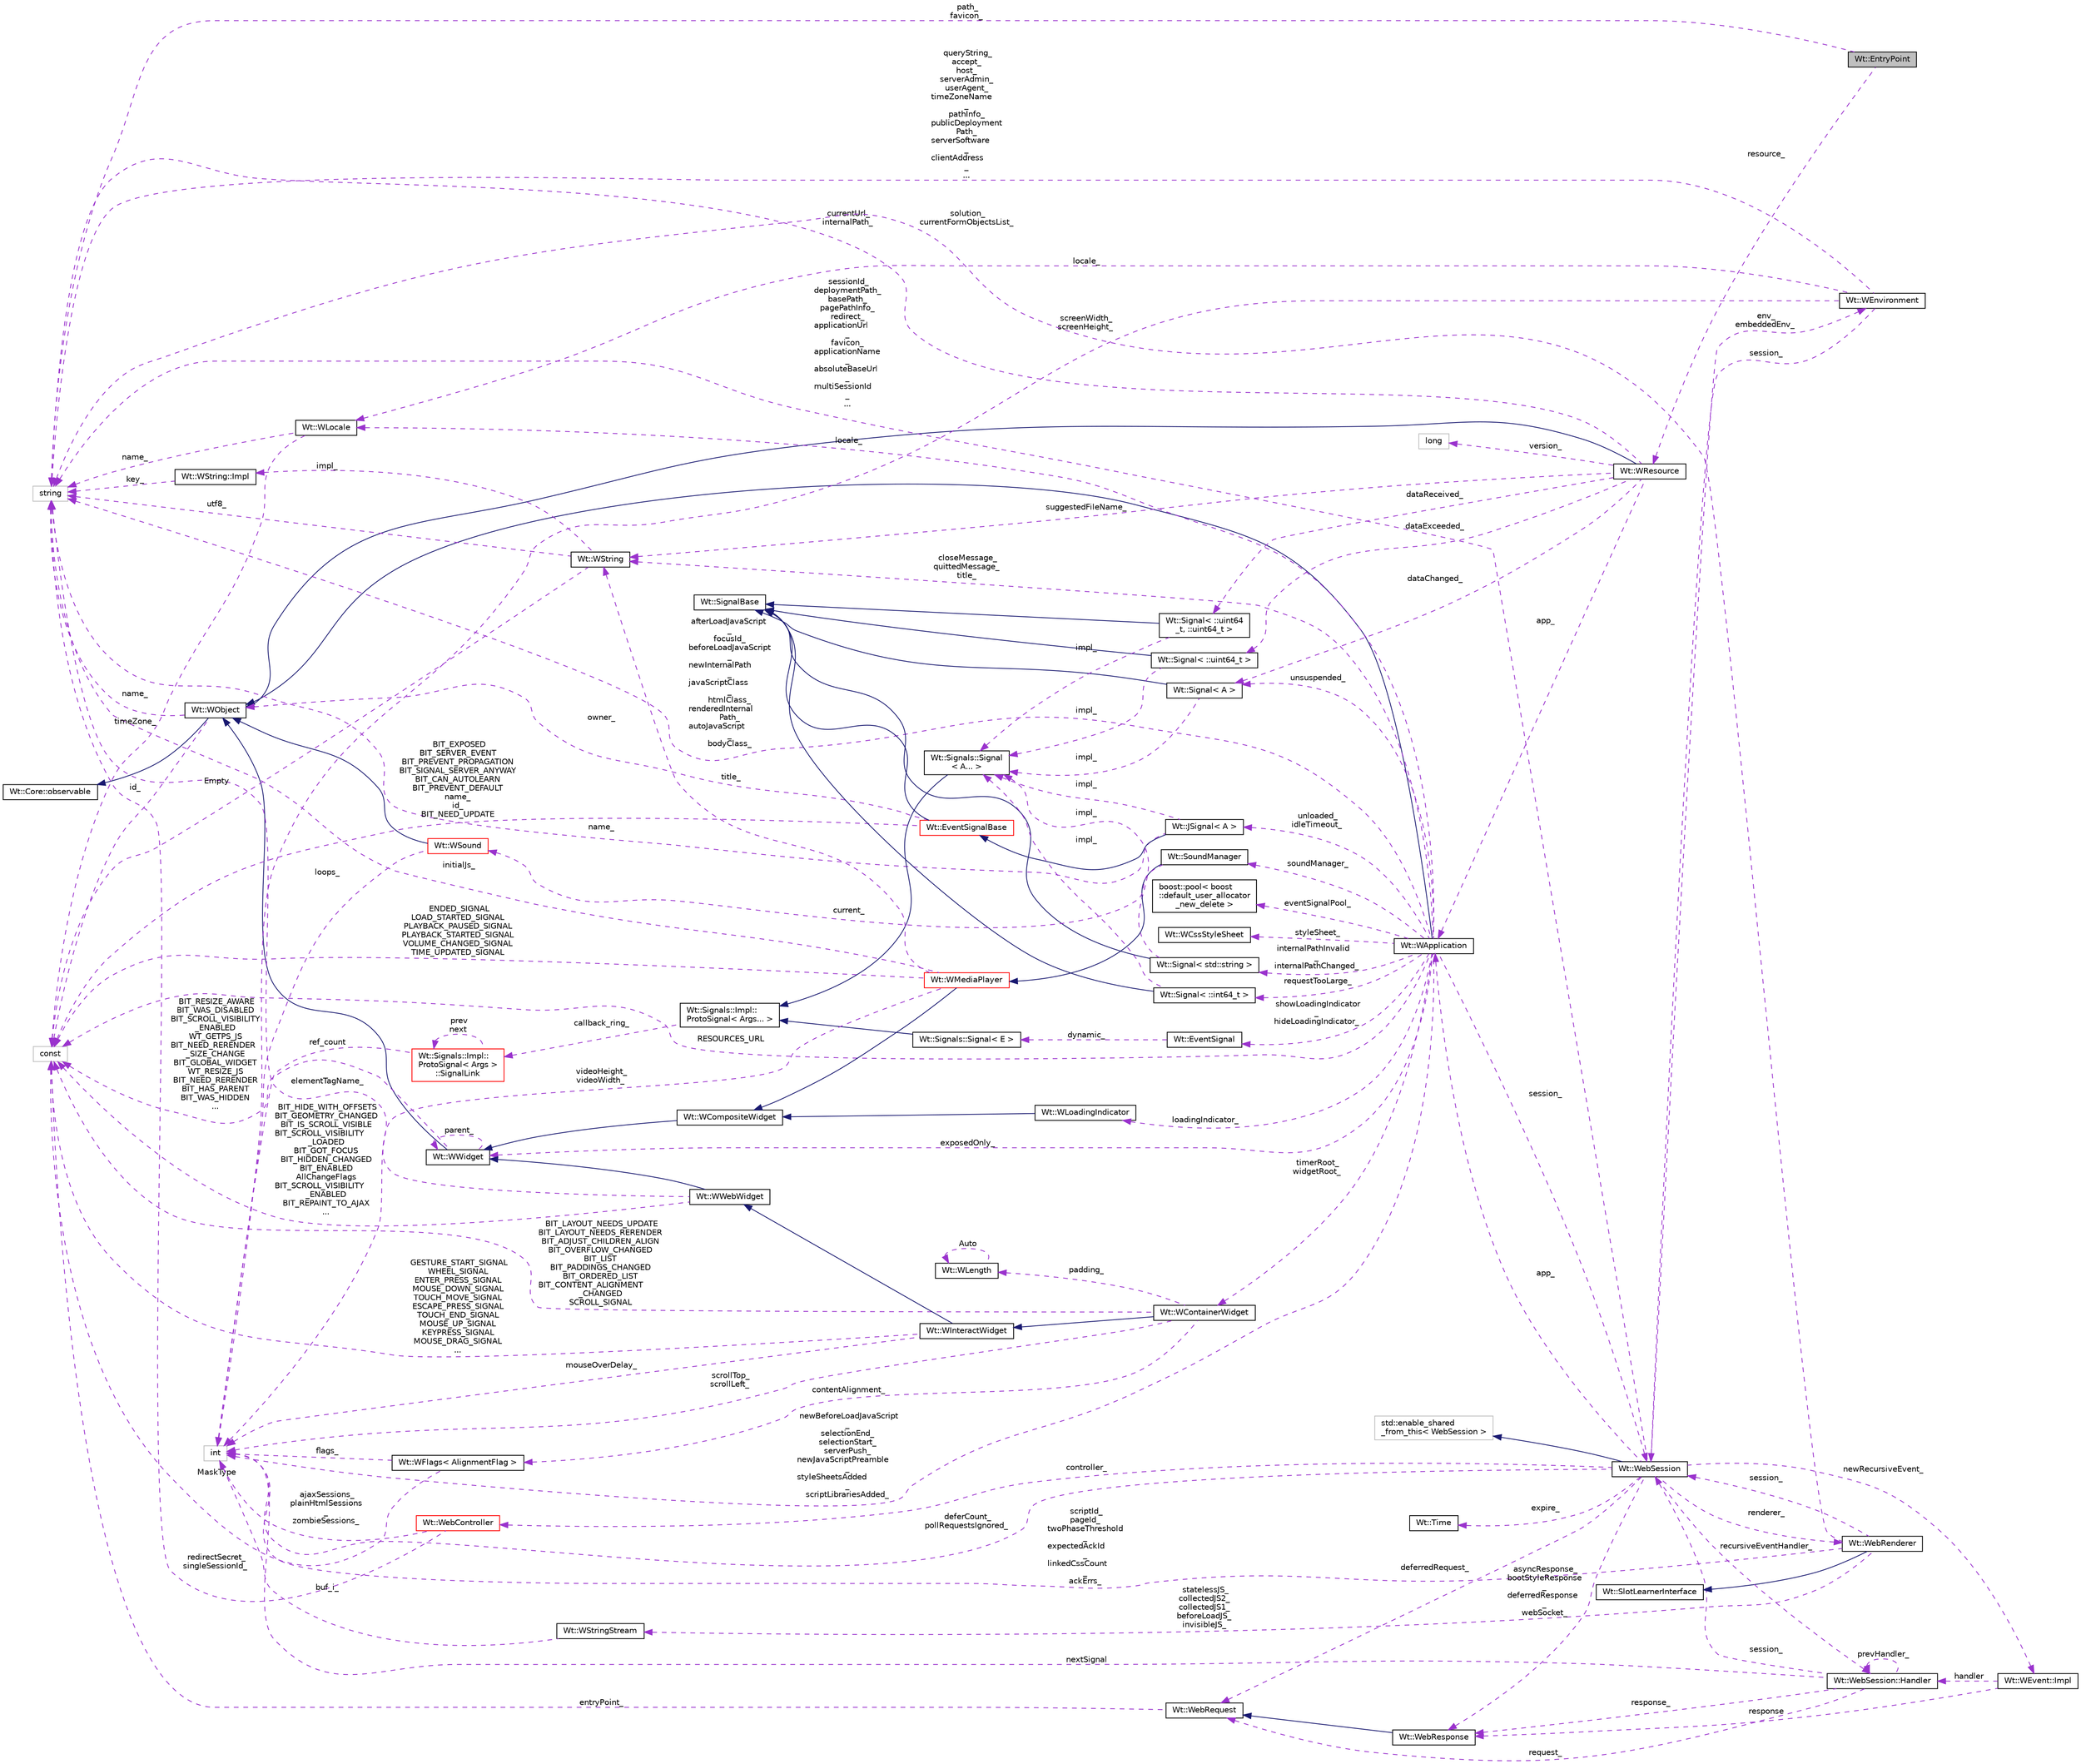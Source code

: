 digraph "Wt::EntryPoint"
{
 // LATEX_PDF_SIZE
  edge [fontname="Helvetica",fontsize="10",labelfontname="Helvetica",labelfontsize="10"];
  node [fontname="Helvetica",fontsize="10",shape=record];
  rankdir="LR";
  Node1 [label="Wt::EntryPoint",height=0.2,width=0.4,color="black", fillcolor="grey75", style="filled", fontcolor="black",tooltip=" "];
  Node2 -> Node1 [dir="back",color="darkorchid3",fontsize="10",style="dashed",label=" resource_" ,fontname="Helvetica"];
  Node2 [label="Wt::WResource",height=0.2,width=0.4,color="black", fillcolor="white", style="filled",URL="$classWt_1_1WResource.html",tooltip="An object which can be rendered in the HTTP protocol."];
  Node3 -> Node2 [dir="back",color="midnightblue",fontsize="10",style="solid",fontname="Helvetica"];
  Node3 [label="Wt::WObject",height=0.2,width=0.4,color="black", fillcolor="white", style="filled",URL="$classWt_1_1WObject.html",tooltip="A base class for objects that participate in the signal/slot system."];
  Node4 -> Node3 [dir="back",color="midnightblue",fontsize="10",style="solid",fontname="Helvetica"];
  Node4 [label="Wt::Core::observable",height=0.2,width=0.4,color="black", fillcolor="white", style="filled",URL="$classWt_1_1Core_1_1observable.html",tooltip="A base class for objects whose life-time can be tracked."];
  Node5 -> Node3 [dir="back",color="darkorchid3",fontsize="10",style="dashed",label=" name_" ,fontname="Helvetica"];
  Node5 [label="string",height=0.2,width=0.4,color="grey75", fillcolor="white", style="filled",tooltip=" "];
  Node6 -> Node3 [dir="back",color="darkorchid3",fontsize="10",style="dashed",label=" id_" ,fontname="Helvetica"];
  Node6 [label="const",height=0.2,width=0.4,color="grey75", fillcolor="white", style="filled",tooltip=" "];
  Node7 -> Node2 [dir="back",color="darkorchid3",fontsize="10",style="dashed",label=" dataChanged_" ,fontname="Helvetica"];
  Node7 [label="Wt::Signal\< A \>",height=0.2,width=0.4,color="black", fillcolor="white", style="filled",URL="$classWt_1_1Signal.html",tooltip="A signal that propagates events to listeners."];
  Node8 -> Node7 [dir="back",color="midnightblue",fontsize="10",style="solid",fontname="Helvetica"];
  Node8 [label="Wt::SignalBase",height=0.2,width=0.4,color="black", fillcolor="white", style="filled",URL="$classWt_1_1SignalBase.html",tooltip="Abstract base class of a signal."];
  Node9 -> Node7 [dir="back",color="darkorchid3",fontsize="10",style="dashed",label=" impl_" ,fontname="Helvetica"];
  Node9 [label="Wt::Signals::Signal\l\< A... \>",height=0.2,width=0.4,color="black", fillcolor="white", style="filled",URL="$structWt_1_1Signals_1_1Signal.html",tooltip=" "];
  Node10 -> Node9 [dir="back",color="midnightblue",fontsize="10",style="solid",fontname="Helvetica"];
  Node10 [label="Wt::Signals::Impl::\lProtoSignal\< Args... \>",height=0.2,width=0.4,color="black", fillcolor="white", style="filled",URL="$classWt_1_1Signals_1_1Impl_1_1ProtoSignal.html",tooltip=" "];
  Node11 -> Node10 [dir="back",color="darkorchid3",fontsize="10",style="dashed",label=" callback_ring_" ,fontname="Helvetica"];
  Node11 [label="Wt::Signals::Impl::\lProtoSignal\< Args \>\l::SignalLink",height=0.2,width=0.4,color="red", fillcolor="white", style="filled",URL="$structWt_1_1Signals_1_1Impl_1_1ProtoSignal_1_1SignalLink.html",tooltip=" "];
  Node16 -> Node11 [dir="back",color="darkorchid3",fontsize="10",style="dashed",label=" ref_count" ,fontname="Helvetica"];
  Node16 [label="int",height=0.2,width=0.4,color="grey75", fillcolor="white", style="filled",tooltip=" "];
  Node11 -> Node11 [dir="back",color="darkorchid3",fontsize="10",style="dashed",label=" prev\nnext" ,fontname="Helvetica"];
  Node17 -> Node2 [dir="back",color="darkorchid3",fontsize="10",style="dashed",label=" app_" ,fontname="Helvetica"];
  Node17 [label="Wt::WApplication",height=0.2,width=0.4,color="black", fillcolor="white", style="filled",URL="$classWt_1_1WApplication.html",tooltip="Represents an application instance for a single session."];
  Node3 -> Node17 [dir="back",color="midnightblue",fontsize="10",style="solid",fontname="Helvetica"];
  Node18 -> Node17 [dir="back",color="darkorchid3",fontsize="10",style="dashed",label=" timerRoot_\nwidgetRoot_" ,fontname="Helvetica"];
  Node18 [label="Wt::WContainerWidget",height=0.2,width=0.4,color="black", fillcolor="white", style="filled",URL="$classWt_1_1WContainerWidget.html",tooltip="A widget that holds and manages child widgets."];
  Node19 -> Node18 [dir="back",color="midnightblue",fontsize="10",style="solid",fontname="Helvetica"];
  Node19 [label="Wt::WInteractWidget",height=0.2,width=0.4,color="black", fillcolor="white", style="filled",URL="$classWt_1_1WInteractWidget.html",tooltip="An abstract widget that can receive user-interface interaction."];
  Node20 -> Node19 [dir="back",color="midnightblue",fontsize="10",style="solid",fontname="Helvetica"];
  Node20 [label="Wt::WWebWidget",height=0.2,width=0.4,color="black", fillcolor="white", style="filled",URL="$classWt_1_1WWebWidget.html",tooltip="A base class for widgets with an HTML counterpart."];
  Node21 -> Node20 [dir="back",color="midnightblue",fontsize="10",style="solid",fontname="Helvetica"];
  Node21 [label="Wt::WWidget",height=0.2,width=0.4,color="black", fillcolor="white", style="filled",URL="$classWt_1_1WWidget.html",tooltip="The abstract base class for a user-interface component."];
  Node3 -> Node21 [dir="back",color="midnightblue",fontsize="10",style="solid",fontname="Helvetica"];
  Node21 -> Node21 [dir="back",color="darkorchid3",fontsize="10",style="dashed",label=" parent_" ,fontname="Helvetica"];
  Node6 -> Node21 [dir="back",color="darkorchid3",fontsize="10",style="dashed",label=" BIT_RESIZE_AWARE\nBIT_WAS_DISABLED\nBIT_SCROLL_VISIBILITY\l_ENABLED\nWT_GETPS_JS\nBIT_NEED_RERENDER\l_SIZE_CHANGE\nBIT_GLOBAL_WIDGET\nWT_RESIZE_JS\nBIT_NEED_RERENDER\nBIT_HAS_PARENT\nBIT_WAS_HIDDEN\n..." ,fontname="Helvetica"];
  Node5 -> Node20 [dir="back",color="darkorchid3",fontsize="10",style="dashed",label=" elementTagName_" ,fontname="Helvetica"];
  Node6 -> Node20 [dir="back",color="darkorchid3",fontsize="10",style="dashed",label=" BIT_HIDE_WITH_OFFSETS\nBIT_GEOMETRY_CHANGED\nBIT_IS_SCROLL_VISIBLE\nBIT_SCROLL_VISIBILITY\l_LOADED\nBIT_GOT_FOCUS\nBIT_HIDDEN_CHANGED\nBIT_ENABLED\nAllChangeFlags\nBIT_SCROLL_VISIBILITY\l_ENABLED\nBIT_REPAINT_TO_AJAX\n..." ,fontname="Helvetica"];
  Node16 -> Node19 [dir="back",color="darkorchid3",fontsize="10",style="dashed",label=" mouseOverDelay_" ,fontname="Helvetica"];
  Node6 -> Node19 [dir="back",color="darkorchid3",fontsize="10",style="dashed",label=" GESTURE_START_SIGNAL\nWHEEL_SIGNAL\nENTER_PRESS_SIGNAL\nMOUSE_DOWN_SIGNAL\nTOUCH_MOVE_SIGNAL\nESCAPE_PRESS_SIGNAL\nTOUCH_END_SIGNAL\nMOUSE_UP_SIGNAL\nKEYPRESS_SIGNAL\nMOUSE_DRAG_SIGNAL\n..." ,fontname="Helvetica"];
  Node16 -> Node18 [dir="back",color="darkorchid3",fontsize="10",style="dashed",label=" scrollTop_\nscrollLeft_" ,fontname="Helvetica"];
  Node22 -> Node18 [dir="back",color="darkorchid3",fontsize="10",style="dashed",label=" contentAlignment_" ,fontname="Helvetica"];
  Node22 [label="Wt::WFlags\< AlignmentFlag \>",height=0.2,width=0.4,color="black", fillcolor="white", style="filled",URL="$classWt_1_1WFlags.html",tooltip=" "];
  Node16 -> Node22 [dir="back",color="darkorchid3",fontsize="10",style="dashed",label=" flags_" ,fontname="Helvetica"];
  Node6 -> Node22 [dir="back",color="darkorchid3",fontsize="10",style="dashed",label=" MaskType" ,fontname="Helvetica"];
  Node23 -> Node18 [dir="back",color="darkorchid3",fontsize="10",style="dashed",label=" padding_" ,fontname="Helvetica"];
  Node23 [label="Wt::WLength",height=0.2,width=0.4,color="black", fillcolor="white", style="filled",URL="$classWt_1_1WLength.html",tooltip="A value class that describes a CSS length."];
  Node23 -> Node23 [dir="back",color="darkorchid3",fontsize="10",style="dashed",label=" Auto" ,fontname="Helvetica"];
  Node6 -> Node18 [dir="back",color="darkorchid3",fontsize="10",style="dashed",label=" BIT_LAYOUT_NEEDS_UPDATE\nBIT_LAYOUT_NEEDS_RERENDER\nBIT_ADJUST_CHILDREN_ALIGN\nBIT_OVERFLOW_CHANGED\nBIT_LIST\nBIT_PADDINGS_CHANGED\nBIT_ORDERED_LIST\nBIT_CONTENT_ALIGNMENT\l_CHANGED\nSCROLL_SIGNAL" ,fontname="Helvetica"];
  Node7 -> Node17 [dir="back",color="darkorchid3",fontsize="10",style="dashed",label=" unsuspended_" ,fontname="Helvetica"];
  Node24 -> Node17 [dir="back",color="darkorchid3",fontsize="10",style="dashed",label=" session_" ,fontname="Helvetica"];
  Node24 [label="Wt::WebSession",height=0.2,width=0.4,color="black", fillcolor="white", style="filled",URL="$classWt_1_1WebSession.html",tooltip=" "];
  Node25 -> Node24 [dir="back",color="midnightblue",fontsize="10",style="solid",fontname="Helvetica"];
  Node25 [label="std::enable_shared\l_from_this\< WebSession \>",height=0.2,width=0.4,color="grey75", fillcolor="white", style="filled",tooltip=" "];
  Node17 -> Node24 [dir="back",color="darkorchid3",fontsize="10",style="dashed",label=" app_" ,fontname="Helvetica"];
  Node26 -> Node24 [dir="back",color="darkorchid3",fontsize="10",style="dashed",label=" env_\nembeddedEnv_" ,fontname="Helvetica"];
  Node26 [label="Wt::WEnvironment",height=0.2,width=0.4,color="black", fillcolor="white", style="filled",URL="$classWt_1_1WEnvironment.html",tooltip="A class that captures information on the application environment."];
  Node24 -> Node26 [dir="back",color="darkorchid3",fontsize="10",style="dashed",label=" session_" ,fontname="Helvetica"];
  Node27 -> Node26 [dir="back",color="darkorchid3",fontsize="10",style="dashed",label=" locale_" ,fontname="Helvetica"];
  Node27 [label="Wt::WLocale",height=0.2,width=0.4,color="black", fillcolor="white", style="filled",URL="$classWt_1_1WLocale.html",tooltip="A locale."];
  Node5 -> Node27 [dir="back",color="darkorchid3",fontsize="10",style="dashed",label=" name_" ,fontname="Helvetica"];
  Node6 -> Node27 [dir="back",color="darkorchid3",fontsize="10",style="dashed",label=" timeZone_" ,fontname="Helvetica"];
  Node16 -> Node26 [dir="back",color="darkorchid3",fontsize="10",style="dashed",label=" screenWidth_\nscreenHeight_" ,fontname="Helvetica"];
  Node5 -> Node26 [dir="back",color="darkorchid3",fontsize="10",style="dashed",label=" queryString_\naccept_\nhost_\nserverAdmin_\nuserAgent_\ntimeZoneName\l_\npathInfo_\npublicDeployment\lPath_\nserverSoftware\l_\nclientAddress\l_\n..." ,fontname="Helvetica"];
  Node28 -> Node24 [dir="back",color="darkorchid3",fontsize="10",style="dashed",label=" deferredRequest_" ,fontname="Helvetica"];
  Node28 [label="Wt::WebRequest",height=0.2,width=0.4,color="black", fillcolor="white", style="filled",URL="$classWt_1_1WebRequest.html",tooltip=" "];
  Node6 -> Node28 [dir="back",color="darkorchid3",fontsize="10",style="dashed",label=" entryPoint_" ,fontname="Helvetica"];
  Node29 -> Node24 [dir="back",color="darkorchid3",fontsize="10",style="dashed",label=" renderer_" ,fontname="Helvetica"];
  Node29 [label="Wt::WebRenderer",height=0.2,width=0.4,color="black", fillcolor="white", style="filled",URL="$classWt_1_1WebRenderer.html",tooltip=" "];
  Node30 -> Node29 [dir="back",color="midnightblue",fontsize="10",style="solid",fontname="Helvetica"];
  Node30 [label="Wt::SlotLearnerInterface",height=0.2,width=0.4,color="black", fillcolor="white", style="filled",URL="$classWt_1_1SlotLearnerInterface.html",tooltip=" "];
  Node24 -> Node29 [dir="back",color="darkorchid3",fontsize="10",style="dashed",label=" session_" ,fontname="Helvetica"];
  Node16 -> Node29 [dir="back",color="darkorchid3",fontsize="10",style="dashed",label=" scriptId_\npageId_\ntwoPhaseThreshold\l_\nexpectedAckId\l_\nlinkedCssCount\l_\nackErrs_" ,fontname="Helvetica"];
  Node5 -> Node29 [dir="back",color="darkorchid3",fontsize="10",style="dashed",label=" solution_\ncurrentFormObjectsList_" ,fontname="Helvetica"];
  Node31 -> Node29 [dir="back",color="darkorchid3",fontsize="10",style="dashed",label=" statelessJS_\ncollectedJS2_\ncollectedJS1_\nbeforeLoadJS_\ninvisibleJS_" ,fontname="Helvetica"];
  Node31 [label="Wt::WStringStream",height=0.2,width=0.4,color="black", fillcolor="white", style="filled",URL="$classWt_1_1WStringStream.html",tooltip=" "];
  Node16 -> Node31 [dir="back",color="darkorchid3",fontsize="10",style="dashed",label=" buf_i_" ,fontname="Helvetica"];
  Node32 -> Node24 [dir="back",color="darkorchid3",fontsize="10",style="dashed",label=" newRecursiveEvent_" ,fontname="Helvetica"];
  Node32 [label="Wt::WEvent::Impl",height=0.2,width=0.4,color="black", fillcolor="white", style="filled",URL="$structWt_1_1WEvent_1_1Impl.html",tooltip=" "];
  Node33 -> Node32 [dir="back",color="darkorchid3",fontsize="10",style="dashed",label=" response" ,fontname="Helvetica"];
  Node33 [label="Wt::WebResponse",height=0.2,width=0.4,color="black", fillcolor="white", style="filled",URL="$classWt_1_1WebResponse.html",tooltip=" "];
  Node28 -> Node33 [dir="back",color="midnightblue",fontsize="10",style="solid",fontname="Helvetica"];
  Node34 -> Node32 [dir="back",color="darkorchid3",fontsize="10",style="dashed",label=" handler" ,fontname="Helvetica"];
  Node34 [label="Wt::WebSession::Handler",height=0.2,width=0.4,color="black", fillcolor="white", style="filled",URL="$classWt_1_1WebSession_1_1Handler.html",tooltip=" "];
  Node28 -> Node34 [dir="back",color="darkorchid3",fontsize="10",style="dashed",label=" request_" ,fontname="Helvetica"];
  Node24 -> Node34 [dir="back",color="darkorchid3",fontsize="10",style="dashed",label=" session_" ,fontname="Helvetica"];
  Node33 -> Node34 [dir="back",color="darkorchid3",fontsize="10",style="dashed",label=" response_" ,fontname="Helvetica"];
  Node16 -> Node34 [dir="back",color="darkorchid3",fontsize="10",style="dashed",label=" nextSignal" ,fontname="Helvetica"];
  Node34 -> Node34 [dir="back",color="darkorchid3",fontsize="10",style="dashed",label=" prevHandler_" ,fontname="Helvetica"];
  Node35 -> Node24 [dir="back",color="darkorchid3",fontsize="10",style="dashed",label=" expire_" ,fontname="Helvetica"];
  Node35 [label="Wt::Time",height=0.2,width=0.4,color="black", fillcolor="white", style="filled",URL="$classWt_1_1Time.html",tooltip=" "];
  Node36 -> Node24 [dir="back",color="darkorchid3",fontsize="10",style="dashed",label=" controller_" ,fontname="Helvetica"];
  Node36 [label="Wt::WebController",height=0.2,width=0.4,color="red", fillcolor="white", style="filled",URL="$classWt_1_1WebController.html",tooltip=" "];
  Node16 -> Node36 [dir="back",color="darkorchid3",fontsize="10",style="dashed",label=" ajaxSessions_\nplainHtmlSessions\l_\nzombieSessions_" ,fontname="Helvetica"];
  Node5 -> Node36 [dir="back",color="darkorchid3",fontsize="10",style="dashed",label=" redirectSecret_\nsingleSessionId_" ,fontname="Helvetica"];
  Node33 -> Node24 [dir="back",color="darkorchid3",fontsize="10",style="dashed",label=" asyncResponse_\nbootStyleResponse\l_\ndeferredResponse\l_\nwebSocket_" ,fontname="Helvetica"];
  Node16 -> Node24 [dir="back",color="darkorchid3",fontsize="10",style="dashed",label=" deferCount_\npollRequestsIgnored_" ,fontname="Helvetica"];
  Node5 -> Node24 [dir="back",color="darkorchid3",fontsize="10",style="dashed",label=" sessionId_\ndeploymentPath_\nbasePath_\npagePathInfo_\nredirect_\napplicationUrl\l_\nfavicon_\napplicationName\l_\nabsoluteBaseUrl\l_\nmultiSessionId\l_\n..." ,fontname="Helvetica"];
  Node34 -> Node24 [dir="back",color="darkorchid3",fontsize="10",style="dashed",label=" recursiveEventHandler_" ,fontname="Helvetica"];
  Node43 -> Node17 [dir="back",color="darkorchid3",fontsize="10",style="dashed",label=" closeMessage_\nquittedMessage_\ntitle_" ,fontname="Helvetica"];
  Node43 [label="Wt::WString",height=0.2,width=0.4,color="black", fillcolor="white", style="filled",URL="$classWt_1_1WString.html",tooltip="A value class which describes a locale-aware unicode string."];
  Node44 -> Node43 [dir="back",color="darkorchid3",fontsize="10",style="dashed",label=" impl_" ,fontname="Helvetica"];
  Node44 [label="Wt::WString::Impl",height=0.2,width=0.4,color="black", fillcolor="white", style="filled",URL="$structWt_1_1WString_1_1Impl.html",tooltip=" "];
  Node5 -> Node44 [dir="back",color="darkorchid3",fontsize="10",style="dashed",label=" key_" ,fontname="Helvetica"];
  Node5 -> Node43 [dir="back",color="darkorchid3",fontsize="10",style="dashed",label=" utf8_" ,fontname="Helvetica"];
  Node6 -> Node43 [dir="back",color="darkorchid3",fontsize="10",style="dashed",label=" Empty" ,fontname="Helvetica"];
  Node45 -> Node17 [dir="back",color="darkorchid3",fontsize="10",style="dashed",label=" showLoadingIndicator\l_\nhideLoadingIndicator_" ,fontname="Helvetica"];
  Node45 [label="Wt::EventSignal",height=0.2,width=0.4,color="black", fillcolor="white", style="filled",URL="$classWt_1_1EventSignal.html",tooltip="A signal that conveys user-interface events."];
  Node46 -> Node45 [dir="back",color="darkorchid3",fontsize="10",style="dashed",label=" dynamic_" ,fontname="Helvetica"];
  Node46 [label="Wt::Signals::Signal\< E \>",height=0.2,width=0.4,color="black", fillcolor="white", style="filled",URL="$structWt_1_1Signals_1_1Signal.html",tooltip=" "];
  Node10 -> Node46 [dir="back",color="midnightblue",fontsize="10",style="solid",fontname="Helvetica"];
  Node47 -> Node17 [dir="back",color="darkorchid3",fontsize="10",style="dashed",label=" eventSignalPool_" ,fontname="Helvetica"];
  Node47 [label="boost::pool\< boost\l::default_user_allocator\l_new_delete \>",height=0.2,width=0.4,color="black", fillcolor="white", style="filled",URL="$classboost_1_1pool.html",tooltip=" "];
  Node27 -> Node17 [dir="back",color="darkorchid3",fontsize="10",style="dashed",label=" locale_" ,fontname="Helvetica"];
  Node48 -> Node17 [dir="back",color="darkorchid3",fontsize="10",style="dashed",label=" unloaded_\nidleTimeout_" ,fontname="Helvetica"];
  Node48 [label="Wt::JSignal\< A \>",height=0.2,width=0.4,color="black", fillcolor="white", style="filled",URL="$classWt_1_1JSignal.html",tooltip="A signal to relay JavaScript to C++ calls."];
  Node49 -> Node48 [dir="back",color="midnightblue",fontsize="10",style="solid",fontname="Helvetica"];
  Node49 [label="Wt::EventSignalBase",height=0.2,width=0.4,color="red", fillcolor="white", style="filled",URL="$classWt_1_1EventSignalBase.html",tooltip="Abstract base class of an event signal."];
  Node8 -> Node49 [dir="back",color="midnightblue",fontsize="10",style="solid",fontname="Helvetica"];
  Node3 -> Node49 [dir="back",color="darkorchid3",fontsize="10",style="dashed",label=" owner_" ,fontname="Helvetica"];
  Node6 -> Node49 [dir="back",color="darkorchid3",fontsize="10",style="dashed",label=" BIT_EXPOSED\nBIT_SERVER_EVENT\nBIT_PREVENT_PROPAGATION\nBIT_SIGNAL_SERVER_ANYWAY\nBIT_CAN_AUTOLEARN\nBIT_PREVENT_DEFAULT\nname_\nid_\nBIT_NEED_UPDATE" ,fontname="Helvetica"];
  Node5 -> Node48 [dir="back",color="darkorchid3",fontsize="10",style="dashed",label=" name_" ,fontname="Helvetica"];
  Node9 -> Node48 [dir="back",color="darkorchid3",fontsize="10",style="dashed",label=" impl_" ,fontname="Helvetica"];
  Node51 -> Node17 [dir="back",color="darkorchid3",fontsize="10",style="dashed",label=" loadingIndicator_" ,fontname="Helvetica"];
  Node51 [label="Wt::WLoadingIndicator",height=0.2,width=0.4,color="black", fillcolor="white", style="filled",URL="$classWt_1_1WLoadingIndicator.html",tooltip="An abstract interface for a loading indicator."];
  Node52 -> Node51 [dir="back",color="midnightblue",fontsize="10",style="solid",fontname="Helvetica"];
  Node52 [label="Wt::WCompositeWidget",height=0.2,width=0.4,color="black", fillcolor="white", style="filled",URL="$classWt_1_1WCompositeWidget.html",tooltip="A widget that hides the implementation of composite widgets."];
  Node21 -> Node52 [dir="back",color="midnightblue",fontsize="10",style="solid",fontname="Helvetica"];
  Node53 -> Node17 [dir="back",color="darkorchid3",fontsize="10",style="dashed",label=" styleSheet_" ,fontname="Helvetica"];
  Node53 [label="Wt::WCssStyleSheet",height=0.2,width=0.4,color="black", fillcolor="white", style="filled",URL="$classWt_1_1WCssStyleSheet.html",tooltip="A CSS style sheet."];
  Node54 -> Node17 [dir="back",color="darkorchid3",fontsize="10",style="dashed",label=" internalPathInvalid\l_\ninternalPathChanged_" ,fontname="Helvetica"];
  Node54 [label="Wt::Signal\< std::string \>",height=0.2,width=0.4,color="black", fillcolor="white", style="filled",URL="$classWt_1_1Signal.html",tooltip=" "];
  Node8 -> Node54 [dir="back",color="midnightblue",fontsize="10",style="solid",fontname="Helvetica"];
  Node9 -> Node54 [dir="back",color="darkorchid3",fontsize="10",style="dashed",label=" impl_" ,fontname="Helvetica"];
  Node55 -> Node17 [dir="back",color="darkorchid3",fontsize="10",style="dashed",label=" requestTooLarge_" ,fontname="Helvetica"];
  Node55 [label="Wt::Signal\< ::int64_t \>",height=0.2,width=0.4,color="black", fillcolor="white", style="filled",URL="$classWt_1_1Signal.html",tooltip=" "];
  Node8 -> Node55 [dir="back",color="midnightblue",fontsize="10",style="solid",fontname="Helvetica"];
  Node9 -> Node55 [dir="back",color="darkorchid3",fontsize="10",style="dashed",label=" impl_" ,fontname="Helvetica"];
  Node16 -> Node17 [dir="back",color="darkorchid3",fontsize="10",style="dashed",label=" newBeforeLoadJavaScript\l_\nselectionEnd_\nselectionStart_\nserverPush_\nnewJavaScriptPreamble\l_\nstyleSheetsAdded\l_\nscriptLibrariesAdded_" ,fontname="Helvetica"];
  Node56 -> Node17 [dir="back",color="darkorchid3",fontsize="10",style="dashed",label=" soundManager_" ,fontname="Helvetica"];
  Node56 [label="Wt::SoundManager",height=0.2,width=0.4,color="black", fillcolor="white", style="filled",URL="$classWt_1_1SoundManager.html",tooltip=" "];
  Node57 -> Node56 [dir="back",color="midnightblue",fontsize="10",style="solid",fontname="Helvetica"];
  Node57 [label="Wt::WMediaPlayer",height=0.2,width=0.4,color="red", fillcolor="white", style="filled",URL="$classWt_1_1WMediaPlayer.html",tooltip="A media player."];
  Node52 -> Node57 [dir="back",color="midnightblue",fontsize="10",style="solid",fontname="Helvetica"];
  Node43 -> Node57 [dir="back",color="darkorchid3",fontsize="10",style="dashed",label=" title_" ,fontname="Helvetica"];
  Node16 -> Node57 [dir="back",color="darkorchid3",fontsize="10",style="dashed",label=" videoHeight_\nvideoWidth_" ,fontname="Helvetica"];
  Node5 -> Node57 [dir="back",color="darkorchid3",fontsize="10",style="dashed",label=" initialJs_" ,fontname="Helvetica"];
  Node6 -> Node57 [dir="back",color="darkorchid3",fontsize="10",style="dashed",label=" ENDED_SIGNAL\nLOAD_STARTED_SIGNAL\nPLAYBACK_PAUSED_SIGNAL\nPLAYBACK_STARTED_SIGNAL\nVOLUME_CHANGED_SIGNAL\nTIME_UPDATED_SIGNAL" ,fontname="Helvetica"];
  Node65 -> Node56 [dir="back",color="darkorchid3",fontsize="10",style="dashed",label=" current_" ,fontname="Helvetica"];
  Node65 [label="Wt::WSound",height=0.2,width=0.4,color="red", fillcolor="white", style="filled",URL="$classWt_1_1WSound.html",tooltip="A value class to play a sound effect."];
  Node3 -> Node65 [dir="back",color="midnightblue",fontsize="10",style="solid",fontname="Helvetica"];
  Node16 -> Node65 [dir="back",color="darkorchid3",fontsize="10",style="dashed",label=" loops_" ,fontname="Helvetica"];
  Node21 -> Node17 [dir="back",color="darkorchid3",fontsize="10",style="dashed",label=" exposedOnly_" ,fontname="Helvetica"];
  Node5 -> Node17 [dir="back",color="darkorchid3",fontsize="10",style="dashed",label=" afterLoadJavaScript\l_\nfocusId_\nbeforeLoadJavaScript\l_\nnewInternalPath\l_\njavaScriptClass\l_\nhtmlClass_\nrenderedInternal\lPath_\nautoJavaScript\l_\nbodyClass_" ,fontname="Helvetica"];
  Node6 -> Node17 [dir="back",color="darkorchid3",fontsize="10",style="dashed",label=" RESOURCES_URL" ,fontname="Helvetica"];
  Node67 -> Node2 [dir="back",color="darkorchid3",fontsize="10",style="dashed",label=" dataReceived_" ,fontname="Helvetica"];
  Node67 [label="Wt::Signal\< ::uint64\l_t, ::uint64_t \>",height=0.2,width=0.4,color="black", fillcolor="white", style="filled",URL="$classWt_1_1Signal.html",tooltip=" "];
  Node8 -> Node67 [dir="back",color="midnightblue",fontsize="10",style="solid",fontname="Helvetica"];
  Node9 -> Node67 [dir="back",color="darkorchid3",fontsize="10",style="dashed",label=" impl_" ,fontname="Helvetica"];
  Node43 -> Node2 [dir="back",color="darkorchid3",fontsize="10",style="dashed",label=" suggestedFileName_" ,fontname="Helvetica"];
  Node5 -> Node2 [dir="back",color="darkorchid3",fontsize="10",style="dashed",label=" currentUrl_\ninternalPath_" ,fontname="Helvetica"];
  Node68 -> Node2 [dir="back",color="darkorchid3",fontsize="10",style="dashed",label=" version_" ,fontname="Helvetica"];
  Node68 [label="long",height=0.2,width=0.4,color="grey75", fillcolor="white", style="filled",tooltip=" "];
  Node69 -> Node2 [dir="back",color="darkorchid3",fontsize="10",style="dashed",label=" dataExceeded_" ,fontname="Helvetica"];
  Node69 [label="Wt::Signal\< ::uint64_t \>",height=0.2,width=0.4,color="black", fillcolor="white", style="filled",URL="$classWt_1_1Signal.html",tooltip=" "];
  Node8 -> Node69 [dir="back",color="midnightblue",fontsize="10",style="solid",fontname="Helvetica"];
  Node9 -> Node69 [dir="back",color="darkorchid3",fontsize="10",style="dashed",label=" impl_" ,fontname="Helvetica"];
  Node5 -> Node1 [dir="back",color="darkorchid3",fontsize="10",style="dashed",label=" path_\nfavicon_" ,fontname="Helvetica"];
}
